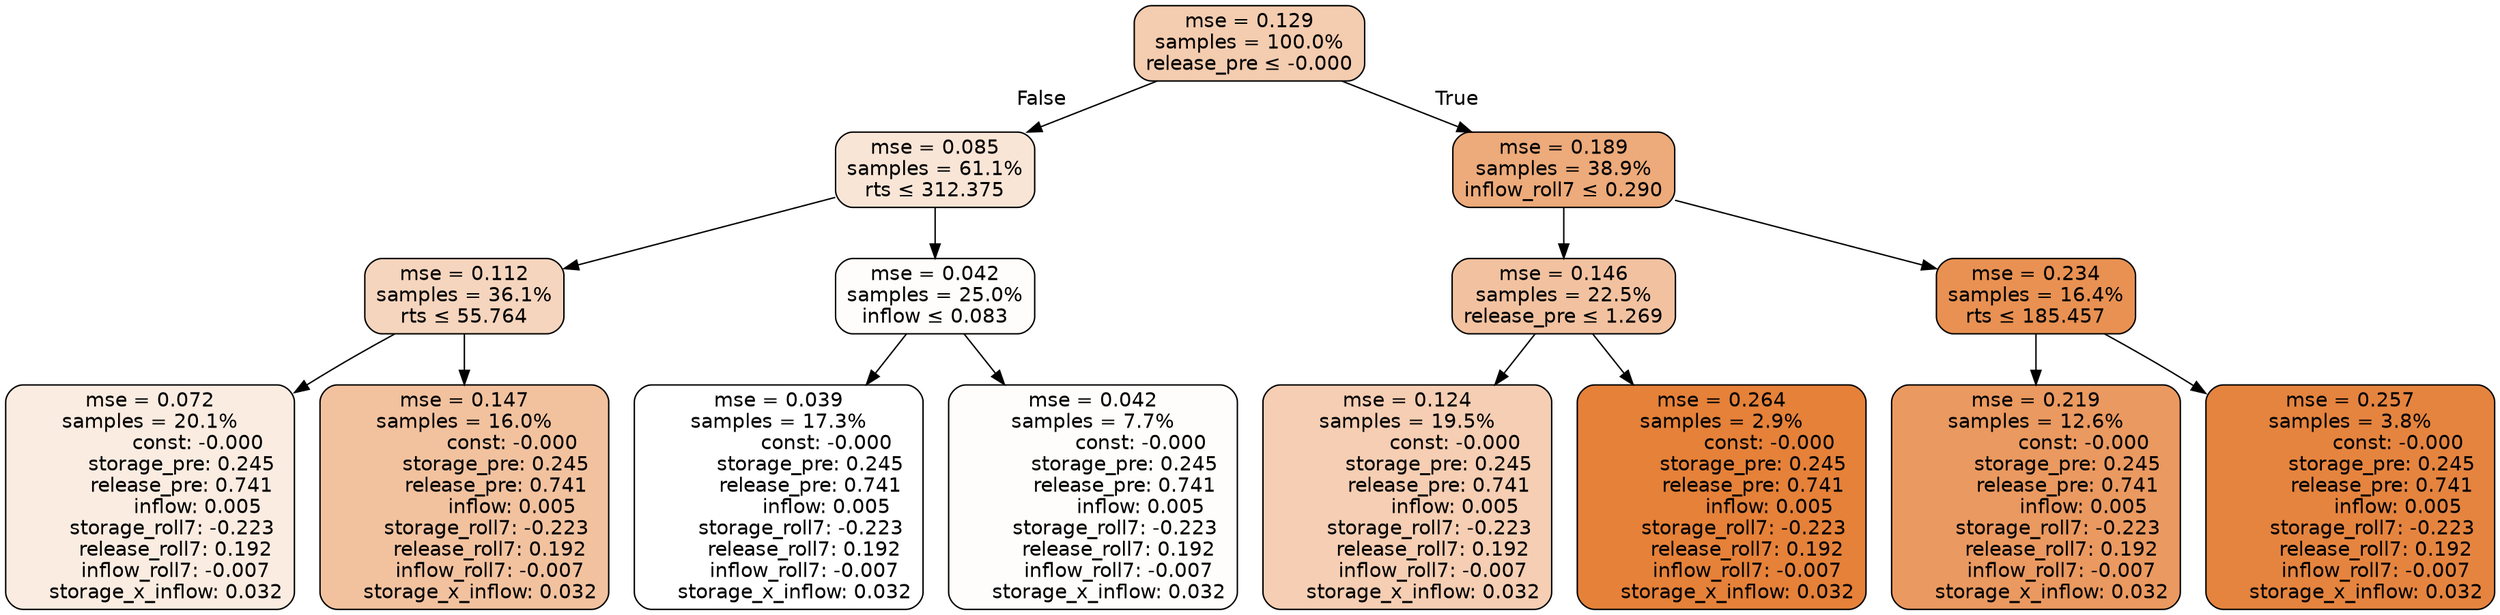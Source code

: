 digraph tree {
node [shape=rectangle, style="filled, rounded", color="black", fontname=helvetica] ;
edge [fontname=helvetica] ;
	"0" [label="mse = 0.129
samples = 100.0%
release_pre &le; -0.000", fillcolor="#f4ccaf"]
	"1" [label="mse = 0.085
samples = 61.1%
rts &le; 312.375", fillcolor="#f9e5d6"]
	"2" [label="mse = 0.112
samples = 36.1%
rts &le; 55.764", fillcolor="#f6d5be"]
	"3" [label="mse = 0.072
samples = 20.1%
               const: -0.000
          storage_pre: 0.245
          release_pre: 0.741
               inflow: 0.005
       storage_roll7: -0.223
        release_roll7: 0.192
        inflow_roll7: -0.007
     storage_x_inflow: 0.032", fillcolor="#fbece1"]
	"4" [label="mse = 0.147
samples = 16.0%
               const: -0.000
          storage_pre: 0.245
          release_pre: 0.741
               inflow: 0.005
       storage_roll7: -0.223
        release_roll7: 0.192
        inflow_roll7: -0.007
     storage_x_inflow: 0.032", fillcolor="#f2c29f"]
	"5" [label="mse = 0.042
samples = 25.0%
inflow &le; 0.083", fillcolor="#fefdfb"]
	"6" [label="mse = 0.039
samples = 17.3%
               const: -0.000
          storage_pre: 0.245
          release_pre: 0.741
               inflow: 0.005
       storage_roll7: -0.223
        release_roll7: 0.192
        inflow_roll7: -0.007
     storage_x_inflow: 0.032", fillcolor="#ffffff"]
	"7" [label="mse = 0.042
samples = 7.7%
               const: -0.000
          storage_pre: 0.245
          release_pre: 0.741
               inflow: 0.005
       storage_roll7: -0.223
        release_roll7: 0.192
        inflow_roll7: -0.007
     storage_x_inflow: 0.032", fillcolor="#fefdfc"]
	"8" [label="mse = 0.189
samples = 38.9%
inflow_roll7 &le; 0.290", fillcolor="#edaa7a"]
	"9" [label="mse = 0.146
samples = 22.5%
release_pre &le; 1.269", fillcolor="#f2c2a0"]
	"10" [label="mse = 0.124
samples = 19.5%
               const: -0.000
          storage_pre: 0.245
          release_pre: 0.741
               inflow: 0.005
       storage_roll7: -0.223
        release_roll7: 0.192
        inflow_roll7: -0.007
     storage_x_inflow: 0.032", fillcolor="#f5ceb3"]
	"11" [label="mse = 0.264
samples = 2.9%
               const: -0.000
          storage_pre: 0.245
          release_pre: 0.741
               inflow: 0.005
       storage_roll7: -0.223
        release_roll7: 0.192
        inflow_roll7: -0.007
     storage_x_inflow: 0.032", fillcolor="#e58139"]
	"12" [label="mse = 0.234
samples = 16.4%
rts &le; 185.457", fillcolor="#e89152"]
	"13" [label="mse = 0.219
samples = 12.6%
               const: -0.000
          storage_pre: 0.245
          release_pre: 0.741
               inflow: 0.005
       storage_roll7: -0.223
        release_roll7: 0.192
        inflow_roll7: -0.007
     storage_x_inflow: 0.032", fillcolor="#ea9960"]
	"14" [label="mse = 0.257
samples = 3.8%
               const: -0.000
          storage_pre: 0.245
          release_pre: 0.741
               inflow: 0.005
       storage_roll7: -0.223
        release_roll7: 0.192
        inflow_roll7: -0.007
     storage_x_inflow: 0.032", fillcolor="#e5843f"]

	"0" -> "1" [labeldistance=2.5, labelangle=45, headlabel="False"]
	"1" -> "2"
	"2" -> "3"
	"2" -> "4"
	"1" -> "5"
	"5" -> "6"
	"5" -> "7"
	"0" -> "8" [labeldistance=2.5, labelangle=-45, headlabel="True"]
	"8" -> "9"
	"9" -> "10"
	"9" -> "11"
	"8" -> "12"
	"12" -> "13"
	"12" -> "14"
}